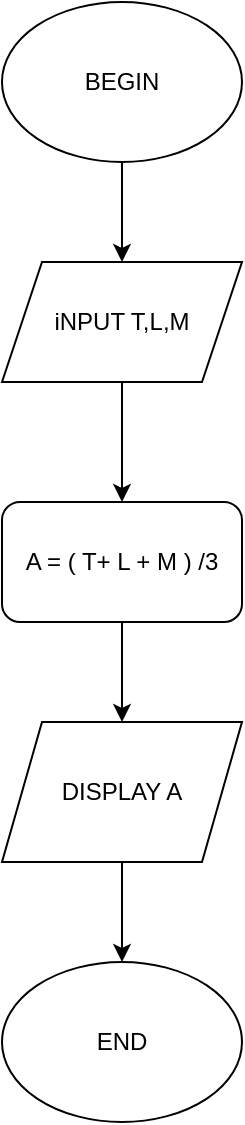 <mxfile version="19.0.3" type="device"><diagram id="C5RBs43oDa-KdzZeNtuy" name="Page-1"><mxGraphModel dx="1422" dy="865" grid="1" gridSize="10" guides="1" tooltips="1" connect="1" arrows="1" fold="1" page="1" pageScale="1" pageWidth="827" pageHeight="1169" math="0" shadow="0"><root><mxCell id="WIyWlLk6GJQsqaUBKTNV-0"/><mxCell id="WIyWlLk6GJQsqaUBKTNV-1" parent="WIyWlLk6GJQsqaUBKTNV-0"/><mxCell id="VGBL_tNKLof-E_FicISP-8" style="edgeStyle=orthogonalEdgeStyle;rounded=0;orthogonalLoop=1;jettySize=auto;html=1;exitX=0.5;exitY=1;exitDx=0;exitDy=0;" edge="1" parent="WIyWlLk6GJQsqaUBKTNV-1" source="VGBL_tNKLof-E_FicISP-1" target="VGBL_tNKLof-E_FicISP-3"><mxGeometry relative="1" as="geometry"/></mxCell><mxCell id="VGBL_tNKLof-E_FicISP-1" value="iNPUT T,L,M" style="shape=parallelogram;perimeter=parallelogramPerimeter;whiteSpace=wrap;html=1;fixedSize=1;" vertex="1" parent="WIyWlLk6GJQsqaUBKTNV-1"><mxGeometry x="310" y="260" width="120" height="60" as="geometry"/></mxCell><mxCell id="VGBL_tNKLof-E_FicISP-7" style="edgeStyle=orthogonalEdgeStyle;rounded=0;orthogonalLoop=1;jettySize=auto;html=1;exitX=0.5;exitY=1;exitDx=0;exitDy=0;" edge="1" parent="WIyWlLk6GJQsqaUBKTNV-1" source="VGBL_tNKLof-E_FicISP-2" target="VGBL_tNKLof-E_FicISP-1"><mxGeometry relative="1" as="geometry"/></mxCell><mxCell id="VGBL_tNKLof-E_FicISP-2" value="BEGIN" style="ellipse;whiteSpace=wrap;html=1;" vertex="1" parent="WIyWlLk6GJQsqaUBKTNV-1"><mxGeometry x="310" y="130" width="120" height="80" as="geometry"/></mxCell><mxCell id="VGBL_tNKLof-E_FicISP-9" style="edgeStyle=orthogonalEdgeStyle;rounded=0;orthogonalLoop=1;jettySize=auto;html=1;exitX=0.5;exitY=1;exitDx=0;exitDy=0;entryX=0.5;entryY=0;entryDx=0;entryDy=0;" edge="1" parent="WIyWlLk6GJQsqaUBKTNV-1" source="VGBL_tNKLof-E_FicISP-3" target="VGBL_tNKLof-E_FicISP-4"><mxGeometry relative="1" as="geometry"/></mxCell><mxCell id="VGBL_tNKLof-E_FicISP-3" value="A = ( T+ L + M ) /3" style="rounded=1;whiteSpace=wrap;html=1;" vertex="1" parent="WIyWlLk6GJQsqaUBKTNV-1"><mxGeometry x="310" y="380" width="120" height="60" as="geometry"/></mxCell><mxCell id="VGBL_tNKLof-E_FicISP-10" style="edgeStyle=orthogonalEdgeStyle;rounded=0;orthogonalLoop=1;jettySize=auto;html=1;exitX=0.5;exitY=1;exitDx=0;exitDy=0;" edge="1" parent="WIyWlLk6GJQsqaUBKTNV-1" source="VGBL_tNKLof-E_FicISP-4" target="VGBL_tNKLof-E_FicISP-5"><mxGeometry relative="1" as="geometry"/></mxCell><mxCell id="VGBL_tNKLof-E_FicISP-4" value="DISPLAY A" style="shape=parallelogram;perimeter=parallelogramPerimeter;whiteSpace=wrap;html=1;fixedSize=1;" vertex="1" parent="WIyWlLk6GJQsqaUBKTNV-1"><mxGeometry x="310" y="490" width="120" height="70" as="geometry"/></mxCell><mxCell id="VGBL_tNKLof-E_FicISP-5" value="END" style="ellipse;whiteSpace=wrap;html=1;" vertex="1" parent="WIyWlLk6GJQsqaUBKTNV-1"><mxGeometry x="310" y="610" width="120" height="80" as="geometry"/></mxCell></root></mxGraphModel></diagram></mxfile>